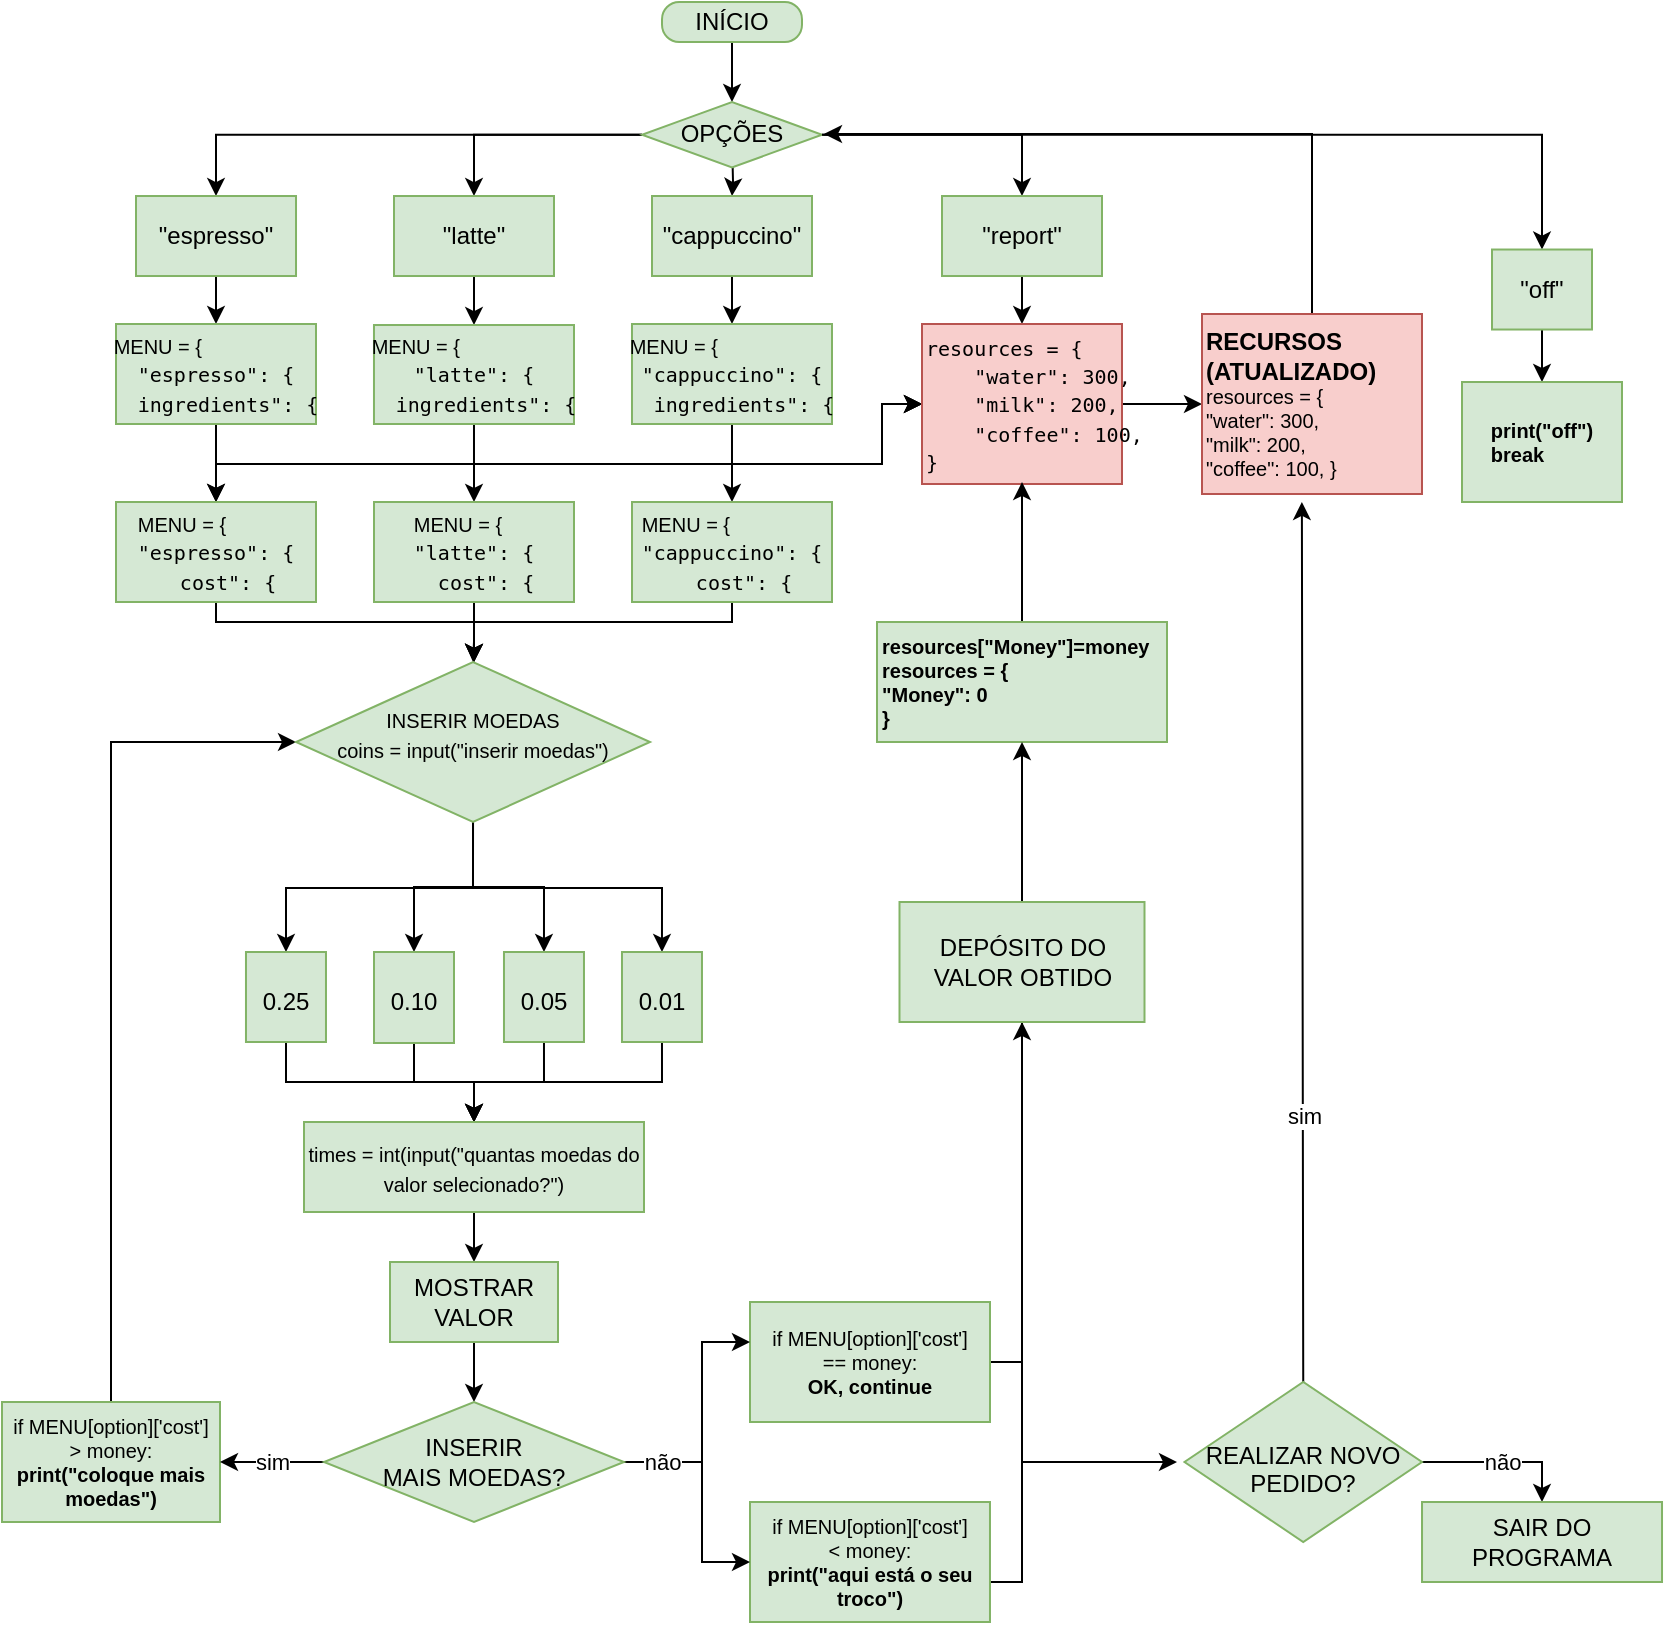 <mxfile version="14.6.13" type="google"><diagram id="C5RBs43oDa-KdzZeNtuy" name="Page-1"><mxGraphModel dx="1314" dy="582" grid="1" gridSize="10" guides="1" tooltips="1" connect="1" arrows="1" fold="1" page="1" pageScale="1" pageWidth="1169" pageHeight="827" math="0" shadow="0"><root><mxCell id="WIyWlLk6GJQsqaUBKTNV-0"/><mxCell id="WIyWlLk6GJQsqaUBKTNV-1" parent="WIyWlLk6GJQsqaUBKTNV-0"/><mxCell id="uhNe6oquSvUOd_tSCuYB-2" value="" style="edgeStyle=orthogonalEdgeStyle;rounded=0;orthogonalLoop=1;jettySize=auto;html=1;" parent="WIyWlLk6GJQsqaUBKTNV-1" source="uhNe6oquSvUOd_tSCuYB-0" target="uhNe6oquSvUOd_tSCuYB-1" edge="1"><mxGeometry relative="1" as="geometry"/></mxCell><mxCell id="uhNe6oquSvUOd_tSCuYB-0" value="INÍCIO" style="rounded=1;whiteSpace=wrap;html=1;arcSize=43;fillColor=#d5e8d4;strokeColor=#82b366;" parent="WIyWlLk6GJQsqaUBKTNV-1" vertex="1"><mxGeometry x="339" y="10" width="70" height="20" as="geometry"/></mxCell><mxCell id="uhNe6oquSvUOd_tSCuYB-12" value="" style="edgeStyle=orthogonalEdgeStyle;rounded=0;orthogonalLoop=1;jettySize=auto;html=1;" parent="WIyWlLk6GJQsqaUBKTNV-1" source="uhNe6oquSvUOd_tSCuYB-1" target="uhNe6oquSvUOd_tSCuYB-11" edge="1"><mxGeometry relative="1" as="geometry"/></mxCell><mxCell id="uhNe6oquSvUOd_tSCuYB-14" value="" style="edgeStyle=orthogonalEdgeStyle;rounded=0;orthogonalLoop=1;jettySize=auto;html=1;" parent="WIyWlLk6GJQsqaUBKTNV-1" source="uhNe6oquSvUOd_tSCuYB-1" target="uhNe6oquSvUOd_tSCuYB-13" edge="1"><mxGeometry relative="1" as="geometry"/></mxCell><mxCell id="uhNe6oquSvUOd_tSCuYB-18" value="" style="edgeStyle=orthogonalEdgeStyle;rounded=0;orthogonalLoop=1;jettySize=auto;html=1;" parent="WIyWlLk6GJQsqaUBKTNV-1" target="uhNe6oquSvUOd_tSCuYB-15" edge="1"><mxGeometry relative="1" as="geometry"><mxPoint x="374" y="78.73" as="sourcePoint"/></mxGeometry></mxCell><mxCell id="uhNe6oquSvUOd_tSCuYB-20" value="" style="edgeStyle=orthogonalEdgeStyle;rounded=0;orthogonalLoop=1;jettySize=auto;html=1;" parent="WIyWlLk6GJQsqaUBKTNV-1" source="uhNe6oquSvUOd_tSCuYB-1" target="uhNe6oquSvUOd_tSCuYB-19" edge="1"><mxGeometry relative="1" as="geometry"/></mxCell><mxCell id="uhNe6oquSvUOd_tSCuYB-1" value="OPÇÕES" style="rhombus;whiteSpace=wrap;html=1;rounded=1;strokeColor=#82b366;fillColor=#d5e8d4;arcSize=0;" parent="WIyWlLk6GJQsqaUBKTNV-1" vertex="1"><mxGeometry x="329" y="60" width="90" height="32.73" as="geometry"/></mxCell><mxCell id="uhNe6oquSvUOd_tSCuYB-25" value="" style="edgeStyle=orthogonalEdgeStyle;rounded=0;orthogonalLoop=1;jettySize=auto;html=1;" parent="WIyWlLk6GJQsqaUBKTNV-1" source="uhNe6oquSvUOd_tSCuYB-11" target="uhNe6oquSvUOd_tSCuYB-24" edge="1"><mxGeometry relative="1" as="geometry"/></mxCell><mxCell id="uhNe6oquSvUOd_tSCuYB-11" value="&quot;espresso&quot;" style="whiteSpace=wrap;html=1;rounded=1;strokeColor=#82b366;fillColor=#d5e8d4;arcSize=0;" parent="WIyWlLk6GJQsqaUBKTNV-1" vertex="1"><mxGeometry x="76" y="107.01" width="80.01" height="40" as="geometry"/></mxCell><mxCell id="uhNe6oquSvUOd_tSCuYB-27" value="" style="edgeStyle=orthogonalEdgeStyle;rounded=0;orthogonalLoop=1;jettySize=auto;html=1;" parent="WIyWlLk6GJQsqaUBKTNV-1" source="uhNe6oquSvUOd_tSCuYB-13" target="uhNe6oquSvUOd_tSCuYB-26" edge="1"><mxGeometry relative="1" as="geometry"/></mxCell><mxCell id="uhNe6oquSvUOd_tSCuYB-13" value="&quot;latte&quot;" style="whiteSpace=wrap;html=1;rounded=1;strokeColor=#82b366;fillColor=#d5e8d4;arcSize=0;" parent="WIyWlLk6GJQsqaUBKTNV-1" vertex="1"><mxGeometry x="205" y="107.01" width="80" height="40" as="geometry"/></mxCell><mxCell id="uhNe6oquSvUOd_tSCuYB-29" value="" style="edgeStyle=orthogonalEdgeStyle;rounded=0;orthogonalLoop=1;jettySize=auto;html=1;" parent="WIyWlLk6GJQsqaUBKTNV-1" source="uhNe6oquSvUOd_tSCuYB-15" target="uhNe6oquSvUOd_tSCuYB-28" edge="1"><mxGeometry relative="1" as="geometry"/></mxCell><mxCell id="uhNe6oquSvUOd_tSCuYB-15" value="&quot;cappuccino&quot;" style="whiteSpace=wrap;html=1;rounded=1;strokeColor=#82b366;fillColor=#d5e8d4;arcSize=0;" parent="WIyWlLk6GJQsqaUBKTNV-1" vertex="1"><mxGeometry x="334" y="107" width="80" height="40" as="geometry"/></mxCell><mxCell id="uhNe6oquSvUOd_tSCuYB-31" value="" style="edgeStyle=orthogonalEdgeStyle;rounded=0;orthogonalLoop=1;jettySize=auto;html=1;" parent="WIyWlLk6GJQsqaUBKTNV-1" source="uhNe6oquSvUOd_tSCuYB-19" target="uhNe6oquSvUOd_tSCuYB-30" edge="1"><mxGeometry relative="1" as="geometry"/></mxCell><mxCell id="uhNe6oquSvUOd_tSCuYB-19" value="&quot;report&quot;" style="whiteSpace=wrap;html=1;rounded=1;strokeColor=#82b366;fillColor=#d5e8d4;arcSize=0;" parent="WIyWlLk6GJQsqaUBKTNV-1" vertex="1"><mxGeometry x="479" y="107.01" width="80" height="40" as="geometry"/></mxCell><mxCell id="uhNe6oquSvUOd_tSCuYB-21" value="" style="edgeStyle=orthogonalEdgeStyle;rounded=0;orthogonalLoop=1;jettySize=auto;html=1;exitX=1;exitY=0.501;exitDx=0;exitDy=0;exitPerimeter=0;entryX=0.5;entryY=0;entryDx=0;entryDy=0;" parent="WIyWlLk6GJQsqaUBKTNV-1" source="uhNe6oquSvUOd_tSCuYB-1" target="uhNe6oquSvUOd_tSCuYB-22" edge="1"><mxGeometry relative="1" as="geometry"><mxPoint x="529.004" y="76.39" as="sourcePoint"/><mxPoint x="579.1" y="130" as="targetPoint"/><Array as="points"><mxPoint x="779" y="76"/></Array></mxGeometry></mxCell><mxCell id="uhNe6oquSvUOd_tSCuYB-33" value="" style="edgeStyle=orthogonalEdgeStyle;rounded=0;orthogonalLoop=1;jettySize=auto;html=1;" parent="WIyWlLk6GJQsqaUBKTNV-1" source="uhNe6oquSvUOd_tSCuYB-22" target="uhNe6oquSvUOd_tSCuYB-32" edge="1"><mxGeometry relative="1" as="geometry"/></mxCell><mxCell id="uhNe6oquSvUOd_tSCuYB-22" value="&quot;off&quot;" style="whiteSpace=wrap;html=1;rounded=1;strokeColor=#82b366;fillColor=#d5e8d4;arcSize=0;" parent="WIyWlLk6GJQsqaUBKTNV-1" vertex="1"><mxGeometry x="754" y="133.76" width="50" height="40" as="geometry"/></mxCell><mxCell id="uhNe6oquSvUOd_tSCuYB-44" style="edgeStyle=orthogonalEdgeStyle;rounded=0;orthogonalLoop=1;jettySize=auto;html=1;exitX=0.5;exitY=1;exitDx=0;exitDy=0;entryX=0;entryY=0.5;entryDx=0;entryDy=0;" parent="WIyWlLk6GJQsqaUBKTNV-1" source="uhNe6oquSvUOd_tSCuYB-24" target="uhNe6oquSvUOd_tSCuYB-30" edge="1"><mxGeometry relative="1" as="geometry"><Array as="points"><mxPoint x="116" y="241"/><mxPoint x="449" y="241"/><mxPoint x="449" y="211"/></Array></mxGeometry></mxCell><mxCell id="uhNe6oquSvUOd_tSCuYB-24" value="&lt;pre&gt;&lt;div style=&quot;text-align: left&quot;&gt;&lt;span style=&quot;font-size: 10px ; font-family: &amp;#34;helvetica&amp;#34; ; white-space: normal&quot;&gt;MENU = {&lt;/span&gt;&lt;/div&gt;&lt;font style=&quot;font-size: 10px&quot;&gt;&quot;espresso&quot;: {&lt;br&gt;  ingredients&quot;: {&lt;/font&gt;&lt;/pre&gt;" style="whiteSpace=wrap;html=1;rounded=1;strokeColor=#82b366;fillColor=#d5e8d4;arcSize=0;" parent="WIyWlLk6GJQsqaUBKTNV-1" vertex="1"><mxGeometry x="66" y="171" width="100" height="50" as="geometry"/></mxCell><mxCell id="uhNe6oquSvUOd_tSCuYB-45" style="edgeStyle=orthogonalEdgeStyle;rounded=0;orthogonalLoop=1;jettySize=auto;html=1;exitX=0.5;exitY=1;exitDx=0;exitDy=0;" parent="WIyWlLk6GJQsqaUBKTNV-1" source="uhNe6oquSvUOd_tSCuYB-26" edge="1"><mxGeometry relative="1" as="geometry"><mxPoint x="469" y="211" as="targetPoint"/><Array as="points"><mxPoint x="245" y="241"/><mxPoint x="449" y="241"/><mxPoint x="449" y="211"/></Array></mxGeometry></mxCell><mxCell id="uhNe6oquSvUOd_tSCuYB-26" value="&lt;pre&gt;&lt;div style=&quot;text-align: left&quot;&gt;&lt;span style=&quot;font-size: 10px ; font-family: &amp;#34;helvetica&amp;#34;&quot;&gt;MENU = {&lt;/span&gt;&lt;/div&gt;&lt;font style=&quot;font-size: 10px&quot;&gt;&quot;latte&quot;: {&lt;br&gt;  ingredients&quot;: {&lt;/font&gt;&lt;/pre&gt;" style="whiteSpace=wrap;html=1;rounded=1;strokeColor=#82b366;fillColor=#d5e8d4;arcSize=0;" parent="WIyWlLk6GJQsqaUBKTNV-1" vertex="1"><mxGeometry x="194.99" y="171.51" width="100.01" height="49.49" as="geometry"/></mxCell><mxCell id="uhNe6oquSvUOd_tSCuYB-46" style="edgeStyle=orthogonalEdgeStyle;rounded=0;orthogonalLoop=1;jettySize=auto;html=1;exitX=0.5;exitY=1;exitDx=0;exitDy=0;entryX=0;entryY=0.5;entryDx=0;entryDy=0;" parent="WIyWlLk6GJQsqaUBKTNV-1" source="uhNe6oquSvUOd_tSCuYB-28" target="uhNe6oquSvUOd_tSCuYB-30" edge="1"><mxGeometry relative="1" as="geometry"><Array as="points"><mxPoint x="374" y="241"/><mxPoint x="449" y="241"/><mxPoint x="449" y="211"/></Array></mxGeometry></mxCell><mxCell id="uhNe6oquSvUOd_tSCuYB-28" value="&lt;pre&gt;&lt;div style=&quot;text-align: left&quot;&gt;&lt;span style=&quot;font-size: 10px ; font-family: &amp;#34;helvetica&amp;#34;&quot;&gt;MENU = {&lt;/span&gt;&lt;/div&gt;&lt;font style=&quot;font-size: 10px&quot;&gt;&quot;cappuccino&quot;: {&lt;br&gt;  ingredients&quot;: {&lt;/font&gt;&lt;/pre&gt;" style="whiteSpace=wrap;html=1;rounded=1;strokeColor=#82b366;fillColor=#d5e8d4;arcSize=0;" parent="WIyWlLk6GJQsqaUBKTNV-1" vertex="1"><mxGeometry x="323.99" y="171" width="100.01" height="50" as="geometry"/></mxCell><mxCell id="uhNe6oquSvUOd_tSCuYB-152" value="" style="edgeStyle=orthogonalEdgeStyle;rounded=0;orthogonalLoop=1;jettySize=auto;html=1;" parent="WIyWlLk6GJQsqaUBKTNV-1" source="uhNe6oquSvUOd_tSCuYB-30" target="uhNe6oquSvUOd_tSCuYB-151" edge="1"><mxGeometry relative="1" as="geometry"/></mxCell><mxCell id="uhNe6oquSvUOd_tSCuYB-30" value="&lt;pre&gt;&lt;font style=&quot;font-size: 10px&quot;&gt;resources = {&lt;br&gt;    &quot;water&quot;: 300,&lt;br&gt;    &quot;milk&quot;: 200,&lt;br&gt;    &quot;coffee&quot;: 100,&lt;br&gt;}&lt;/font&gt;&lt;/pre&gt;" style="whiteSpace=wrap;html=1;rounded=1;strokeColor=#b85450;fillColor=#f8cecc;arcSize=0;align=left;" parent="WIyWlLk6GJQsqaUBKTNV-1" vertex="1"><mxGeometry x="469" y="171" width="100" height="80" as="geometry"/></mxCell><mxCell id="uhNe6oquSvUOd_tSCuYB-32" value="&lt;h6 style=&quot;text-align: left&quot;&gt;&lt;font style=&quot;font-size: 10px&quot;&gt;print(&quot;off&quot;)&lt;br&gt;&lt;/font&gt;&lt;font style=&quot;font-size: 10px&quot;&gt;break&lt;/font&gt;&lt;/h6&gt;" style="whiteSpace=wrap;html=1;rounded=1;strokeColor=#82b366;fillColor=#d5e8d4;arcSize=0;" parent="WIyWlLk6GJQsqaUBKTNV-1" vertex="1"><mxGeometry x="739" y="200" width="80" height="60" as="geometry"/></mxCell><mxCell id="uhNe6oquSvUOd_tSCuYB-48" value="" style="endArrow=classic;html=1;" parent="WIyWlLk6GJQsqaUBKTNV-1" edge="1"><mxGeometry width="50" height="50" relative="1" as="geometry"><mxPoint x="116" y="240" as="sourcePoint"/><mxPoint x="116" y="260" as="targetPoint"/></mxGeometry></mxCell><mxCell id="uhNe6oquSvUOd_tSCuYB-49" value="" style="endArrow=classic;html=1;" parent="WIyWlLk6GJQsqaUBKTNV-1" edge="1"><mxGeometry width="50" height="50" relative="1" as="geometry"><mxPoint x="116" y="240" as="sourcePoint"/><mxPoint x="116" y="260" as="targetPoint"/><Array as="points"><mxPoint x="116" y="250"/></Array></mxGeometry></mxCell><mxCell id="uhNe6oquSvUOd_tSCuYB-51" value="" style="endArrow=classic;html=1;" parent="WIyWlLk6GJQsqaUBKTNV-1" edge="1"><mxGeometry width="50" height="50" relative="1" as="geometry"><mxPoint x="245" y="240" as="sourcePoint"/><mxPoint x="245" y="260" as="targetPoint"/></mxGeometry></mxCell><mxCell id="uhNe6oquSvUOd_tSCuYB-52" value="" style="endArrow=classic;html=1;" parent="WIyWlLk6GJQsqaUBKTNV-1" edge="1"><mxGeometry width="50" height="50" relative="1" as="geometry"><mxPoint x="374" y="240" as="sourcePoint"/><mxPoint x="374" y="260" as="targetPoint"/></mxGeometry></mxCell><mxCell id="uhNe6oquSvUOd_tSCuYB-85" style="edgeStyle=orthogonalEdgeStyle;rounded=0;orthogonalLoop=1;jettySize=auto;html=1;exitX=0.5;exitY=1;exitDx=0;exitDy=0;entryX=0.5;entryY=0;entryDx=0;entryDy=0;" parent="WIyWlLk6GJQsqaUBKTNV-1" source="uhNe6oquSvUOd_tSCuYB-53" edge="1"><mxGeometry relative="1" as="geometry"><mxPoint x="245" y="340" as="targetPoint"/><Array as="points"><mxPoint x="116" y="320"/><mxPoint x="245" y="320"/></Array></mxGeometry></mxCell><mxCell id="uhNe6oquSvUOd_tSCuYB-53" value="&lt;pre&gt;&lt;div style=&quot;text-align: left&quot;&gt;&lt;span style=&quot;font-size: 10px ; font-family: &amp;#34;helvetica&amp;#34; ; white-space: normal&quot;&gt;MENU = {&lt;/span&gt;&lt;/div&gt;&lt;font style=&quot;font-size: 10px&quot;&gt;&quot;espresso&quot;: {&lt;br&gt;  cost&quot;: {&lt;/font&gt;&lt;/pre&gt;" style="whiteSpace=wrap;html=1;rounded=1;strokeColor=#82b366;fillColor=#d5e8d4;arcSize=0;" parent="WIyWlLk6GJQsqaUBKTNV-1" vertex="1"><mxGeometry x="66" y="260" width="100" height="50" as="geometry"/></mxCell><mxCell id="uhNe6oquSvUOd_tSCuYB-87" style="edgeStyle=orthogonalEdgeStyle;rounded=0;orthogonalLoop=1;jettySize=auto;html=1;exitX=0.5;exitY=1;exitDx=0;exitDy=0;entryX=0.5;entryY=0;entryDx=0;entryDy=0;" parent="WIyWlLk6GJQsqaUBKTNV-1" source="uhNe6oquSvUOd_tSCuYB-56" edge="1"><mxGeometry relative="1" as="geometry"><mxPoint x="245" y="340" as="targetPoint"/></mxGeometry></mxCell><mxCell id="uhNe6oquSvUOd_tSCuYB-101" value="" style="edgeStyle=orthogonalEdgeStyle;rounded=0;orthogonalLoop=1;jettySize=auto;html=1;" parent="WIyWlLk6GJQsqaUBKTNV-1" source="uhNe6oquSvUOd_tSCuYB-56" target="uhNe6oquSvUOd_tSCuYB-100" edge="1"><mxGeometry relative="1" as="geometry"/></mxCell><mxCell id="uhNe6oquSvUOd_tSCuYB-56" value="&lt;pre&gt;&lt;div style=&quot;text-align: left&quot;&gt;&lt;span style=&quot;font-size: 10px ; font-family: &amp;#34;helvetica&amp;#34; ; white-space: normal&quot;&gt;MENU = {&lt;/span&gt;&lt;/div&gt;&lt;font style=&quot;font-size: 10px&quot;&gt;&quot;latte&quot;: {&lt;br&gt;  cost&quot;: {&lt;/font&gt;&lt;/pre&gt;" style="whiteSpace=wrap;html=1;rounded=1;strokeColor=#82b366;fillColor=#d5e8d4;arcSize=0;" parent="WIyWlLk6GJQsqaUBKTNV-1" vertex="1"><mxGeometry x="195" y="260" width="100" height="50" as="geometry"/></mxCell><mxCell id="uhNe6oquSvUOd_tSCuYB-86" style="edgeStyle=orthogonalEdgeStyle;rounded=0;orthogonalLoop=1;jettySize=auto;html=1;exitX=0.5;exitY=1;exitDx=0;exitDy=0;entryX=0.5;entryY=0;entryDx=0;entryDy=0;" parent="WIyWlLk6GJQsqaUBKTNV-1" source="uhNe6oquSvUOd_tSCuYB-57" edge="1"><mxGeometry relative="1" as="geometry"><mxPoint x="245" y="340" as="targetPoint"/><Array as="points"><mxPoint x="374" y="320"/><mxPoint x="245" y="320"/></Array></mxGeometry></mxCell><mxCell id="uhNe6oquSvUOd_tSCuYB-57" value="&lt;pre&gt;&lt;div style=&quot;text-align: left&quot;&gt;&lt;span style=&quot;font-size: 10px ; font-family: &amp;#34;helvetica&amp;#34; ; white-space: normal&quot;&gt;MENU = {&lt;/span&gt;&lt;/div&gt;&lt;font style=&quot;font-size: 10px&quot;&gt;&quot;cappuccino&quot;: {&lt;br&gt;  cost&quot;: {&lt;/font&gt;&lt;/pre&gt;" style="whiteSpace=wrap;html=1;rounded=1;strokeColor=#82b366;fillColor=#d5e8d4;arcSize=0;" parent="WIyWlLk6GJQsqaUBKTNV-1" vertex="1"><mxGeometry x="324" y="260" width="100" height="50" as="geometry"/></mxCell><mxCell id="uhNe6oquSvUOd_tSCuYB-74" value="" style="edgeStyle=orthogonalEdgeStyle;rounded=0;orthogonalLoop=1;jettySize=auto;html=1;" parent="WIyWlLk6GJQsqaUBKTNV-1" source="uhNe6oquSvUOd_tSCuYB-68" edge="1"><mxGeometry relative="1" as="geometry"><mxPoint x="519" y="250" as="targetPoint"/></mxGeometry></mxCell><mxCell id="uhNe6oquSvUOd_tSCuYB-68" value="&lt;h6&gt;&lt;font style=&quot;font-size: 10px&quot;&gt;resources[&quot;Money&quot;]=money&lt;br&gt;&lt;/font&gt;&lt;font style=&quot;font-size: 10px&quot;&gt;resources = {&lt;br&gt;&lt;/font&gt;&lt;font style=&quot;font-size: 10px&quot;&gt;    &quot;Money&quot;: 0&lt;br&gt;&lt;/font&gt;&lt;font style=&quot;font-size: 10px&quot;&gt;}&lt;/font&gt;&lt;/h6&gt;" style="whiteSpace=wrap;html=1;rounded=1;strokeColor=#82b366;fillColor=#d5e8d4;arcSize=0;align=left;" parent="WIyWlLk6GJQsqaUBKTNV-1" vertex="1"><mxGeometry x="446.5" y="320" width="145" height="60" as="geometry"/></mxCell><mxCell id="uhNe6oquSvUOd_tSCuYB-143" style="edgeStyle=orthogonalEdgeStyle;rounded=0;orthogonalLoop=1;jettySize=auto;html=1;exitX=1;exitY=0.5;exitDx=0;exitDy=0;entryX=0.5;entryY=1;entryDx=0;entryDy=0;" parent="WIyWlLk6GJQsqaUBKTNV-1" target="uhNe6oquSvUOd_tSCuYB-68" edge="1"><mxGeometry relative="1" as="geometry"><mxPoint x="502.99" y="800" as="sourcePoint"/><Array as="points"><mxPoint x="519" y="800"/></Array></mxGeometry></mxCell><mxCell id="uhNe6oquSvUOd_tSCuYB-79" value="&lt;h5&gt;&lt;span style=&quot;font-weight: normal&quot;&gt;&lt;font style=&quot;font-size: 10px&quot;&gt;if MENU&lt;/font&gt;&lt;/span&gt;&lt;span style=&quot;font-weight: normal&quot;&gt;&lt;font style=&quot;font-size: 10px&quot;&gt;[option]['cost']&lt;br&gt;&lt;/font&gt;&lt;/span&gt;&lt;span style=&quot;font-weight: normal&quot;&gt;&lt;font style=&quot;font-size: 10px&quot;&gt;&amp;lt; money:&lt;br&gt;&lt;/font&gt;&lt;/span&gt;&lt;span style=&quot;font-size: 10px&quot;&gt;print(&quot;aqui está o seu troco&quot;)&lt;/span&gt;&lt;/h5&gt;" style="whiteSpace=wrap;html=1;rounded=1;strokeColor=#82b366;fillColor=#d5e8d4;arcSize=0;spacing=0;" parent="WIyWlLk6GJQsqaUBKTNV-1" vertex="1"><mxGeometry x="383" y="760" width="119.99" height="60" as="geometry"/></mxCell><mxCell id="uhNe6oquSvUOd_tSCuYB-141" style="edgeStyle=orthogonalEdgeStyle;rounded=0;orthogonalLoop=1;jettySize=auto;html=1;exitX=0.5;exitY=0;exitDx=0;exitDy=0;entryX=0;entryY=0.5;entryDx=0;entryDy=0;" parent="WIyWlLk6GJQsqaUBKTNV-1" source="uhNe6oquSvUOd_tSCuYB-81" target="uhNe6oquSvUOd_tSCuYB-100" edge="1"><mxGeometry relative="1" as="geometry"/></mxCell><mxCell id="uhNe6oquSvUOd_tSCuYB-81" value="&lt;h5&gt;&lt;span style=&quot;font-weight: normal&quot;&gt;&lt;font style=&quot;font-size: 10px&quot;&gt;&lt;font&gt;if MENU&lt;/font&gt;&lt;/font&gt;&lt;/span&gt;&lt;span style=&quot;font-weight: normal&quot;&gt;&lt;font style=&quot;font-size: 10px&quot;&gt;&lt;font&gt;[option]['cost']&lt;br&gt;&lt;/font&gt;&lt;/font&gt;&lt;/span&gt;&lt;span style=&quot;font-weight: normal&quot;&gt;&lt;font style=&quot;font-size: 10px&quot;&gt;&lt;font&gt;&amp;gt; money:&lt;br&gt;&lt;/font&gt;&lt;/font&gt;&lt;/span&gt;&lt;font style=&quot;font-size: 10px&quot;&gt;&lt;font&gt;print(&quot;coloque mais moedas&quot;)&lt;/font&gt;&lt;/font&gt;&lt;/h5&gt;" style="whiteSpace=wrap;html=1;rounded=1;strokeColor=#82b366;fillColor=#d5e8d4;arcSize=0;spacing=0;" parent="WIyWlLk6GJQsqaUBKTNV-1" vertex="1"><mxGeometry x="9" y="710" width="109" height="60" as="geometry"/></mxCell><mxCell id="uhNe6oquSvUOd_tSCuYB-142" style="edgeStyle=orthogonalEdgeStyle;rounded=0;orthogonalLoop=1;jettySize=auto;html=1;exitX=1;exitY=0.5;exitDx=0;exitDy=0;entryX=0.5;entryY=1;entryDx=0;entryDy=0;" parent="WIyWlLk6GJQsqaUBKTNV-1" target="uhNe6oquSvUOd_tSCuYB-144" edge="1"><mxGeometry relative="1" as="geometry"><mxPoint x="503" y="700" as="sourcePoint"/><mxPoint x="519" y="530" as="targetPoint"/><Array as="points"><mxPoint x="519" y="690"/></Array></mxGeometry></mxCell><mxCell id="uhNe6oquSvUOd_tSCuYB-147" style="edgeStyle=orthogonalEdgeStyle;rounded=0;orthogonalLoop=1;jettySize=auto;html=1;exitX=1;exitY=0.5;exitDx=0;exitDy=0;entryX=0;entryY=0.5;entryDx=0;entryDy=0;" parent="WIyWlLk6GJQsqaUBKTNV-1" edge="1"><mxGeometry relative="1" as="geometry"><mxPoint x="503" y="700" as="sourcePoint"/><mxPoint x="596.5" y="740" as="targetPoint"/><Array as="points"><mxPoint x="503" y="690"/><mxPoint x="519" y="690"/><mxPoint x="519" y="740"/></Array></mxGeometry></mxCell><mxCell id="uhNe6oquSvUOd_tSCuYB-83" value="&lt;h5&gt;&lt;span style=&quot;font-weight: normal&quot;&gt;&lt;font style=&quot;font-size: 10px&quot;&gt;if MENU&lt;/font&gt;&lt;/span&gt;&lt;span style=&quot;font-weight: normal&quot;&gt;&lt;font style=&quot;font-size: 10px&quot;&gt;[option]['cost']&lt;br&gt;&lt;/font&gt;&lt;/span&gt;&lt;span style=&quot;font-weight: normal&quot;&gt;&lt;font style=&quot;font-size: 10px&quot;&gt;== money:&lt;br&gt;&lt;/font&gt;&lt;/span&gt;&lt;font style=&quot;font-size: 10px&quot;&gt;OK, continue&lt;/font&gt;&lt;/h5&gt;" style="whiteSpace=wrap;html=1;rounded=1;strokeColor=#82b366;fillColor=#d5e8d4;arcSize=0;spacing=0;" parent="WIyWlLk6GJQsqaUBKTNV-1" vertex="1"><mxGeometry x="383" y="660" width="120" height="60" as="geometry"/></mxCell><mxCell id="uhNe6oquSvUOd_tSCuYB-107" value="" style="edgeStyle=orthogonalEdgeStyle;rounded=0;orthogonalLoop=1;jettySize=auto;html=1;" parent="WIyWlLk6GJQsqaUBKTNV-1" source="uhNe6oquSvUOd_tSCuYB-100" target="uhNe6oquSvUOd_tSCuYB-106" edge="1"><mxGeometry relative="1" as="geometry"><Array as="points"><mxPoint x="245" y="453"/><mxPoint x="151" y="453"/></Array></mxGeometry></mxCell><mxCell id="uhNe6oquSvUOd_tSCuYB-109" value="" style="edgeStyle=orthogonalEdgeStyle;rounded=0;orthogonalLoop=1;jettySize=auto;html=1;" parent="WIyWlLk6GJQsqaUBKTNV-1" source="uhNe6oquSvUOd_tSCuYB-100" target="uhNe6oquSvUOd_tSCuYB-108" edge="1"><mxGeometry relative="1" as="geometry"/></mxCell><mxCell id="uhNe6oquSvUOd_tSCuYB-113" style="edgeStyle=orthogonalEdgeStyle;rounded=0;orthogonalLoop=1;jettySize=auto;html=1;exitX=0.5;exitY=1;exitDx=0;exitDy=0;entryX=0.5;entryY=0;entryDx=0;entryDy=0;" parent="WIyWlLk6GJQsqaUBKTNV-1" source="uhNe6oquSvUOd_tSCuYB-100" target="uhNe6oquSvUOd_tSCuYB-110" edge="1"><mxGeometry relative="1" as="geometry"/></mxCell><mxCell id="uhNe6oquSvUOd_tSCuYB-114" style="edgeStyle=orthogonalEdgeStyle;rounded=0;orthogonalLoop=1;jettySize=auto;html=1;exitX=0.5;exitY=1;exitDx=0;exitDy=0;entryX=0.5;entryY=0;entryDx=0;entryDy=0;" parent="WIyWlLk6GJQsqaUBKTNV-1" source="uhNe6oquSvUOd_tSCuYB-100" target="uhNe6oquSvUOd_tSCuYB-111" edge="1"><mxGeometry relative="1" as="geometry"><Array as="points"><mxPoint x="245" y="453"/><mxPoint x="339" y="453"/></Array></mxGeometry></mxCell><mxCell id="uhNe6oquSvUOd_tSCuYB-100" value="&lt;font style=&quot;font-size: 10px&quot;&gt;INSERIR MOEDAS&lt;/font&gt;&lt;font&gt;&lt;font size=&quot;3&quot;&gt;&lt;br&gt;&lt;/font&gt;&lt;span style=&quot;font-size: 10px ; text-align: center ; text-indent: 0px&quot;&gt;coins = input(&quot;inserir moedas&quot;)&lt;br&gt;&lt;/span&gt;&lt;br&gt;&lt;/font&gt;" style="rhombus;whiteSpace=wrap;html=1;rounded=1;strokeColor=#82b366;fillColor=#d5e8d4;arcSize=0;labelPosition=center;verticalLabelPosition=middle;align=center;verticalAlign=top;spacingTop=11;" parent="WIyWlLk6GJQsqaUBKTNV-1" vertex="1"><mxGeometry x="156.01" y="340" width="177" height="80" as="geometry"/></mxCell><mxCell id="uhNe6oquSvUOd_tSCuYB-124" value="" style="edgeStyle=orthogonalEdgeStyle;rounded=0;orthogonalLoop=1;jettySize=auto;html=1;" parent="WIyWlLk6GJQsqaUBKTNV-1" source="uhNe6oquSvUOd_tSCuYB-106" target="uhNe6oquSvUOd_tSCuYB-123" edge="1"><mxGeometry relative="1" as="geometry"><Array as="points"><mxPoint x="151" y="550"/><mxPoint x="245" y="550"/></Array></mxGeometry></mxCell><mxCell id="uhNe6oquSvUOd_tSCuYB-106" value="0.25" style="whiteSpace=wrap;html=1;rounded=1;verticalAlign=top;strokeColor=#82b366;fillColor=#d5e8d4;spacingTop=11;arcSize=0;" parent="WIyWlLk6GJQsqaUBKTNV-1" vertex="1"><mxGeometry x="130.99" y="485" width="40" height="45" as="geometry"/></mxCell><mxCell id="uhNe6oquSvUOd_tSCuYB-125" style="edgeStyle=orthogonalEdgeStyle;rounded=0;orthogonalLoop=1;jettySize=auto;html=1;exitX=0.5;exitY=1;exitDx=0;exitDy=0;entryX=0.5;entryY=0;entryDx=0;entryDy=0;" parent="WIyWlLk6GJQsqaUBKTNV-1" source="uhNe6oquSvUOd_tSCuYB-108" target="uhNe6oquSvUOd_tSCuYB-123" edge="1"><mxGeometry relative="1" as="geometry"><Array as="points"><mxPoint x="215" y="550"/><mxPoint x="245" y="550"/></Array></mxGeometry></mxCell><mxCell id="uhNe6oquSvUOd_tSCuYB-108" value="0.10" style="whiteSpace=wrap;html=1;rounded=1;verticalAlign=top;strokeColor=#82b366;fillColor=#d5e8d4;spacingTop=11;arcSize=0;" parent="WIyWlLk6GJQsqaUBKTNV-1" vertex="1"><mxGeometry x="195" y="485" width="40" height="45.5" as="geometry"/></mxCell><mxCell id="uhNe6oquSvUOd_tSCuYB-128" style="edgeStyle=orthogonalEdgeStyle;rounded=0;orthogonalLoop=1;jettySize=auto;html=1;exitX=0.5;exitY=1;exitDx=0;exitDy=0;entryX=0.5;entryY=0;entryDx=0;entryDy=0;" parent="WIyWlLk6GJQsqaUBKTNV-1" source="uhNe6oquSvUOd_tSCuYB-110" target="uhNe6oquSvUOd_tSCuYB-123" edge="1"><mxGeometry relative="1" as="geometry"/></mxCell><mxCell id="uhNe6oquSvUOd_tSCuYB-110" value="0.05" style="whiteSpace=wrap;html=1;rounded=1;verticalAlign=top;strokeColor=#82b366;fillColor=#d5e8d4;spacingTop=11;arcSize=0;" parent="WIyWlLk6GJQsqaUBKTNV-1" vertex="1"><mxGeometry x="259.99" y="485" width="40" height="45" as="geometry"/></mxCell><mxCell id="uhNe6oquSvUOd_tSCuYB-127" style="edgeStyle=orthogonalEdgeStyle;rounded=0;orthogonalLoop=1;jettySize=auto;html=1;exitX=0.5;exitY=1;exitDx=0;exitDy=0;entryX=0.5;entryY=0;entryDx=0;entryDy=0;" parent="WIyWlLk6GJQsqaUBKTNV-1" source="uhNe6oquSvUOd_tSCuYB-111" target="uhNe6oquSvUOd_tSCuYB-123" edge="1"><mxGeometry relative="1" as="geometry"/></mxCell><mxCell id="uhNe6oquSvUOd_tSCuYB-111" value="0.01" style="whiteSpace=wrap;html=1;rounded=1;verticalAlign=top;strokeColor=#82b366;fillColor=#d5e8d4;spacingTop=11;arcSize=0;" parent="WIyWlLk6GJQsqaUBKTNV-1" vertex="1"><mxGeometry x="318.99" y="485" width="40" height="45" as="geometry"/></mxCell><mxCell id="uhNe6oquSvUOd_tSCuYB-131" value="" style="edgeStyle=orthogonalEdgeStyle;rounded=0;orthogonalLoop=1;jettySize=auto;html=1;" parent="WIyWlLk6GJQsqaUBKTNV-1" source="uhNe6oquSvUOd_tSCuYB-123" target="uhNe6oquSvUOd_tSCuYB-130" edge="1"><mxGeometry relative="1" as="geometry"/></mxCell><mxCell id="uhNe6oquSvUOd_tSCuYB-123" value="&lt;span style=&quot;font-size: 10px&quot;&gt;times = int(input(&quot;quantas moedas do valor selecionado?&quot;)&lt;/span&gt;" style="whiteSpace=wrap;html=1;rounded=1;verticalAlign=middle;strokeColor=#82b366;fillColor=#d5e8d4;spacingTop=0;arcSize=0;labelPosition=center;verticalLabelPosition=middle;align=center;spacing=0;" parent="WIyWlLk6GJQsqaUBKTNV-1" vertex="1"><mxGeometry x="160" y="570" width="170" height="45" as="geometry"/></mxCell><mxCell id="uhNe6oquSvUOd_tSCuYB-136" value="" style="edgeStyle=orthogonalEdgeStyle;rounded=0;orthogonalLoop=1;jettySize=auto;html=1;" parent="WIyWlLk6GJQsqaUBKTNV-1" source="uhNe6oquSvUOd_tSCuYB-130" target="uhNe6oquSvUOd_tSCuYB-135" edge="1"><mxGeometry relative="1" as="geometry"/></mxCell><mxCell id="uhNe6oquSvUOd_tSCuYB-130" value="MOSTRAR VALOR" style="whiteSpace=wrap;html=1;rounded=1;strokeColor=#82b366;fillColor=#d5e8d4;spacing=0;spacingTop=0;arcSize=0;" parent="WIyWlLk6GJQsqaUBKTNV-1" vertex="1"><mxGeometry x="203" y="640" width="84" height="40" as="geometry"/></mxCell><mxCell id="uhNe6oquSvUOd_tSCuYB-138" value="sim" style="edgeStyle=orthogonalEdgeStyle;rounded=0;orthogonalLoop=1;jettySize=auto;html=1;" parent="WIyWlLk6GJQsqaUBKTNV-1" source="uhNe6oquSvUOd_tSCuYB-135" target="uhNe6oquSvUOd_tSCuYB-81" edge="1"><mxGeometry relative="1" as="geometry"/></mxCell><mxCell id="uhNe6oquSvUOd_tSCuYB-139" value="" style="edgeStyle=orthogonalEdgeStyle;rounded=0;orthogonalLoop=1;jettySize=auto;html=1;" parent="WIyWlLk6GJQsqaUBKTNV-1" source="uhNe6oquSvUOd_tSCuYB-135" target="uhNe6oquSvUOd_tSCuYB-83" edge="1"><mxGeometry relative="1" as="geometry"><Array as="points"><mxPoint x="359" y="740"/><mxPoint x="359" y="680"/></Array></mxGeometry></mxCell><mxCell id="uhNe6oquSvUOd_tSCuYB-140" value="não" style="edgeStyle=orthogonalEdgeStyle;rounded=0;orthogonalLoop=1;jettySize=auto;html=1;exitX=1;exitY=0.5;exitDx=0;exitDy=0;entryX=0;entryY=0.5;entryDx=0;entryDy=0;" parent="WIyWlLk6GJQsqaUBKTNV-1" source="uhNe6oquSvUOd_tSCuYB-135" target="uhNe6oquSvUOd_tSCuYB-79" edge="1"><mxGeometry x="-0.664" relative="1" as="geometry"><Array as="points"><mxPoint x="359" y="740"/><mxPoint x="359" y="790"/></Array><mxPoint as="offset"/></mxGeometry></mxCell><mxCell id="uhNe6oquSvUOd_tSCuYB-135" value="INSERIR &lt;br&gt;MAIS MOEDAS?" style="rhombus;whiteSpace=wrap;html=1;rounded=1;strokeColor=#82b366;fillColor=#d5e8d4;spacing=0;spacingTop=0;arcSize=0;" parent="WIyWlLk6GJQsqaUBKTNV-1" vertex="1"><mxGeometry x="170" y="710" width="150" height="60" as="geometry"/></mxCell><mxCell id="uhNe6oquSvUOd_tSCuYB-144" value="&lt;h6&gt;&lt;font style=&quot;font-size: 12px ; font-weight: normal&quot;&gt;DEPÓSITO DO VALOR OBTIDO&lt;/font&gt;&lt;/h6&gt;" style="whiteSpace=wrap;html=1;rounded=1;strokeColor=#82b366;fillColor=#d5e8d4;arcSize=0;align=center;" parent="WIyWlLk6GJQsqaUBKTNV-1" vertex="1"><mxGeometry x="457.75" y="460" width="122.5" height="60" as="geometry"/></mxCell><mxCell id="uhNe6oquSvUOd_tSCuYB-153" style="edgeStyle=orthogonalEdgeStyle;rounded=0;orthogonalLoop=1;jettySize=auto;html=1;exitX=0.5;exitY=0;exitDx=0;exitDy=0;entryX=0.454;entryY=1.044;entryDx=0;entryDy=0;entryPerimeter=0;" parent="WIyWlLk6GJQsqaUBKTNV-1" source="uhNe6oquSvUOd_tSCuYB-149" target="uhNe6oquSvUOd_tSCuYB-151" edge="1"><mxGeometry relative="1" as="geometry"><Array as="points"><mxPoint x="659" y="690"/></Array></mxGeometry></mxCell><mxCell id="uhNe6oquSvUOd_tSCuYB-156" value="sim" style="edgeLabel;html=1;align=center;verticalAlign=middle;resizable=0;points=[];" parent="uhNe6oquSvUOd_tSCuYB-153" vertex="1" connectable="0"><mxGeometry x="-0.391" y="-1" relative="1" as="geometry"><mxPoint as="offset"/></mxGeometry></mxCell><mxCell id="uhNe6oquSvUOd_tSCuYB-158" value="não" style="edgeStyle=orthogonalEdgeStyle;rounded=0;orthogonalLoop=1;jettySize=auto;html=1;" parent="WIyWlLk6GJQsqaUBKTNV-1" source="uhNe6oquSvUOd_tSCuYB-149" target="uhNe6oquSvUOd_tSCuYB-157" edge="1"><mxGeometry relative="1" as="geometry"><Array as="points"><mxPoint x="779" y="740"/></Array></mxGeometry></mxCell><mxCell id="uhNe6oquSvUOd_tSCuYB-149" value="&lt;font&gt;REALIZAR NOVO PEDIDO?&lt;br&gt;&lt;/font&gt;" style="rhombus;whiteSpace=wrap;html=1;rounded=1;strokeColor=#82b366;fillColor=#d5e8d4;arcSize=0;labelPosition=center;verticalLabelPosition=middle;align=center;verticalAlign=top;spacingTop=25;spacing=0;" parent="WIyWlLk6GJQsqaUBKTNV-1" vertex="1"><mxGeometry x="600.25" y="700" width="118.75" height="80" as="geometry"/></mxCell><mxCell id="uhNe6oquSvUOd_tSCuYB-155" style="edgeStyle=orthogonalEdgeStyle;rounded=0;orthogonalLoop=1;jettySize=auto;html=1;exitX=0.5;exitY=0;exitDx=0;exitDy=0;" parent="WIyWlLk6GJQsqaUBKTNV-1" source="uhNe6oquSvUOd_tSCuYB-151" edge="1"><mxGeometry relative="1" as="geometry"><mxPoint x="420" y="76" as="targetPoint"/><Array as="points"><mxPoint x="664" y="76"/></Array></mxGeometry></mxCell><mxCell id="uhNe6oquSvUOd_tSCuYB-151" value="&lt;h6&gt;&lt;b style=&quot;font-size: 12px&quot;&gt;&lt;font style=&quot;font-size: 12px&quot;&gt;RECURSOS&lt;br&gt; &lt;/font&gt;&lt;/b&gt;&lt;b style=&quot;font-size: 12px&quot;&gt;&lt;font style=&quot;font-size: 12px&quot;&gt;(ATUALIZADO)&lt;br&gt;&lt;/font&gt;&lt;/b&gt;&lt;span style=&quot;font-weight: normal&quot;&gt;&lt;font style=&quot;font-size: 10px&quot;&gt;resources = {&lt;br&gt;&lt;/font&gt;&lt;font style=&quot;font-size: 10px&quot;&gt;    &quot;water&quot;: 300,&lt;br&gt;&lt;/font&gt;&lt;font style=&quot;font-size: 10px&quot;&gt;    &quot;milk&quot;: 200,&lt;br&gt;&lt;/font&gt;&lt;font style=&quot;font-size: 10px&quot;&gt;    &quot;coffee&quot;: 100,&amp;nbsp;&lt;/font&gt;&lt;font style=&quot;font-size: 10px&quot;&gt;}&lt;/font&gt;&lt;/span&gt;&lt;/h6&gt;" style="whiteSpace=wrap;html=1;rounded=1;strokeColor=#b85450;fillColor=#f8cecc;arcSize=0;align=left;" parent="WIyWlLk6GJQsqaUBKTNV-1" vertex="1"><mxGeometry x="609" y="166" width="110" height="90" as="geometry"/></mxCell><mxCell id="uhNe6oquSvUOd_tSCuYB-157" value="SAIR DO PROGRAMA" style="whiteSpace=wrap;html=1;rounded=1;verticalAlign=middle;strokeColor=#82b366;fillColor=#d5e8d4;spacing=0;spacingTop=0;arcSize=0;horizontal=1;fontSize=12;" parent="WIyWlLk6GJQsqaUBKTNV-1" vertex="1"><mxGeometry x="719.01" y="760" width="120" height="40" as="geometry"/></mxCell></root></mxGraphModel></diagram></mxfile>